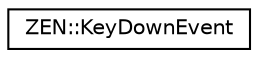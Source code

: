 digraph "Graphical Class Hierarchy"
{
 // LATEX_PDF_SIZE
  edge [fontname="Helvetica",fontsize="10",labelfontname="Helvetica",labelfontsize="10"];
  node [fontname="Helvetica",fontsize="10",shape=record];
  rankdir="LR";
  Node0 [label="ZEN::KeyDownEvent",height=0.2,width=0.4,color="black", fillcolor="white", style="filled",URL="$structZEN_1_1KeyDownEvent.html",tooltip=" "];
}
